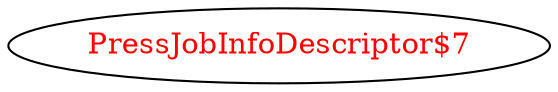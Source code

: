 digraph dependencyGraph {
 concentrate=true;
 ranksep="2.0";
 rankdir="LR"; 
 splines="ortho";
"PressJobInfoDescriptor$7" [fontcolor="red"];
}